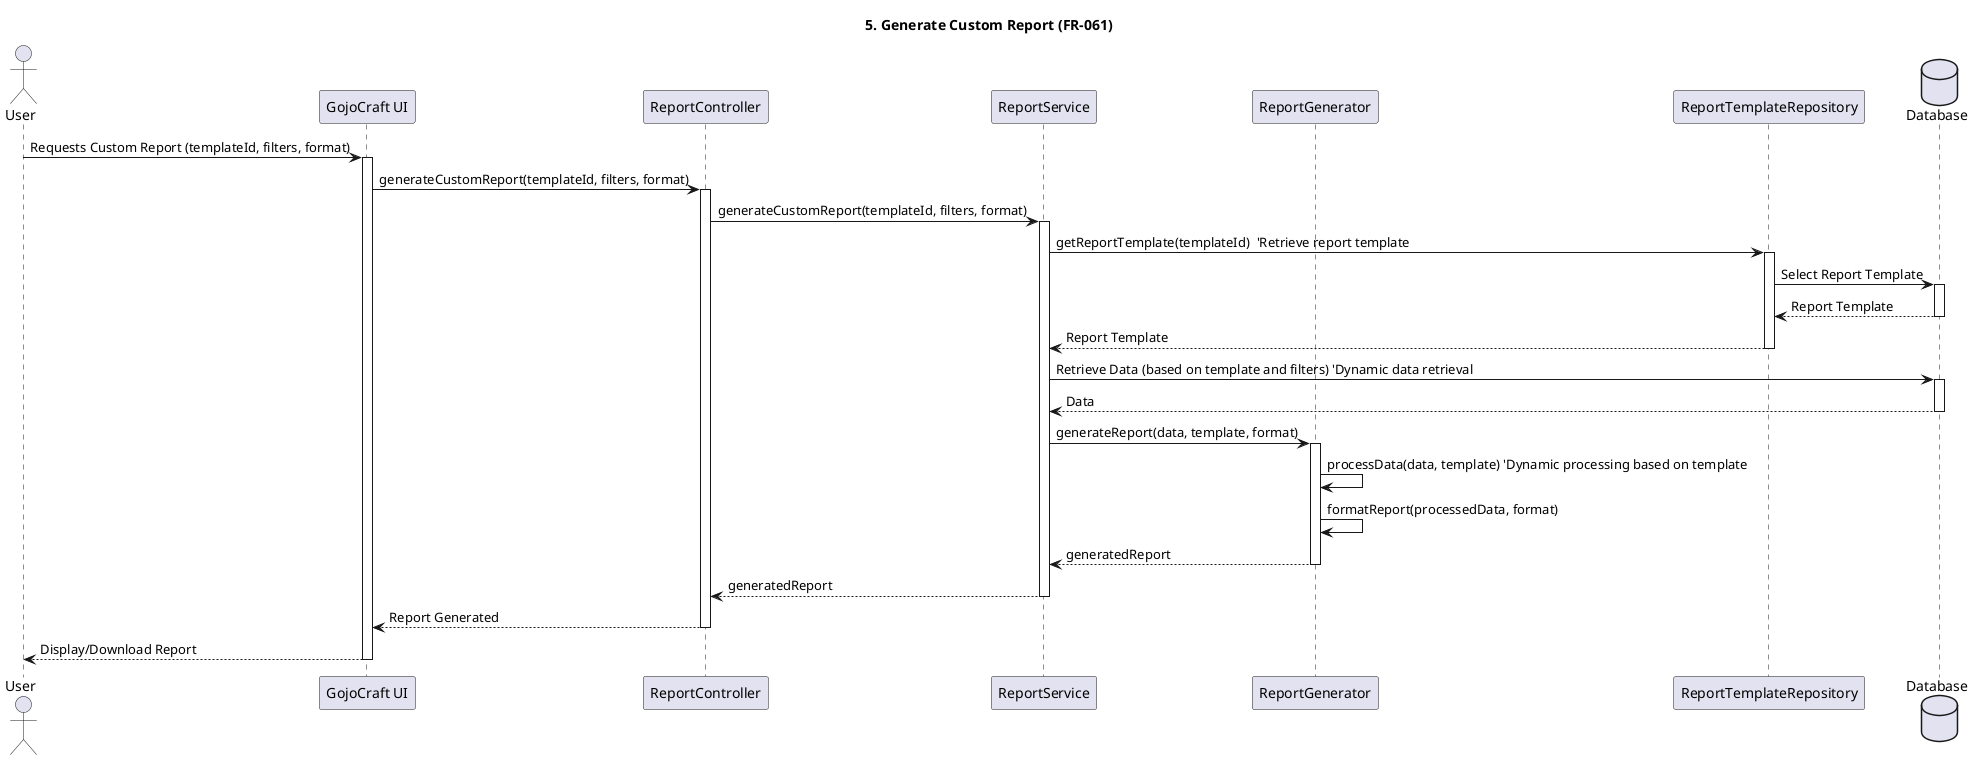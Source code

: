 @startuml
title 5. Generate Custom Report (FR-061)
actor User as U
participant "GojoCraft UI" as UI
participant "ReportController" as RC
participant "ReportService" as RS
participant "ReportGenerator" as RG
participant "ReportTemplateRepository" as RTR
database Database

U -> UI: Requests Custom Report (templateId, filters, format)
activate UI
UI -> RC: generateCustomReport(templateId, filters, format)
activate RC
RC -> RS: generateCustomReport(templateId, filters, format)
activate RS
RS -> RTR: getReportTemplate(templateId)  'Retrieve report template
activate RTR
RTR -> Database: Select Report Template
activate Database
Database --> RTR: Report Template
deactivate Database
RTR --> RS: Report Template
deactivate RTR

RS -> Database: Retrieve Data (based on template and filters) 'Dynamic data retrieval
activate Database
Database --> RS: Data
deactivate Database

RS -> RG: generateReport(data, template, format)
activate RG
RG -> RG: processData(data, template) 'Dynamic processing based on template
RG -> RG: formatReport(processedData, format)
RG --> RS: generatedReport
deactivate RG
RS --> RC: generatedReport
deactivate RS
RC --> UI: Report Generated
deactivate RC
UI --> U: Display/Download Report
deactivate UI

@enduml